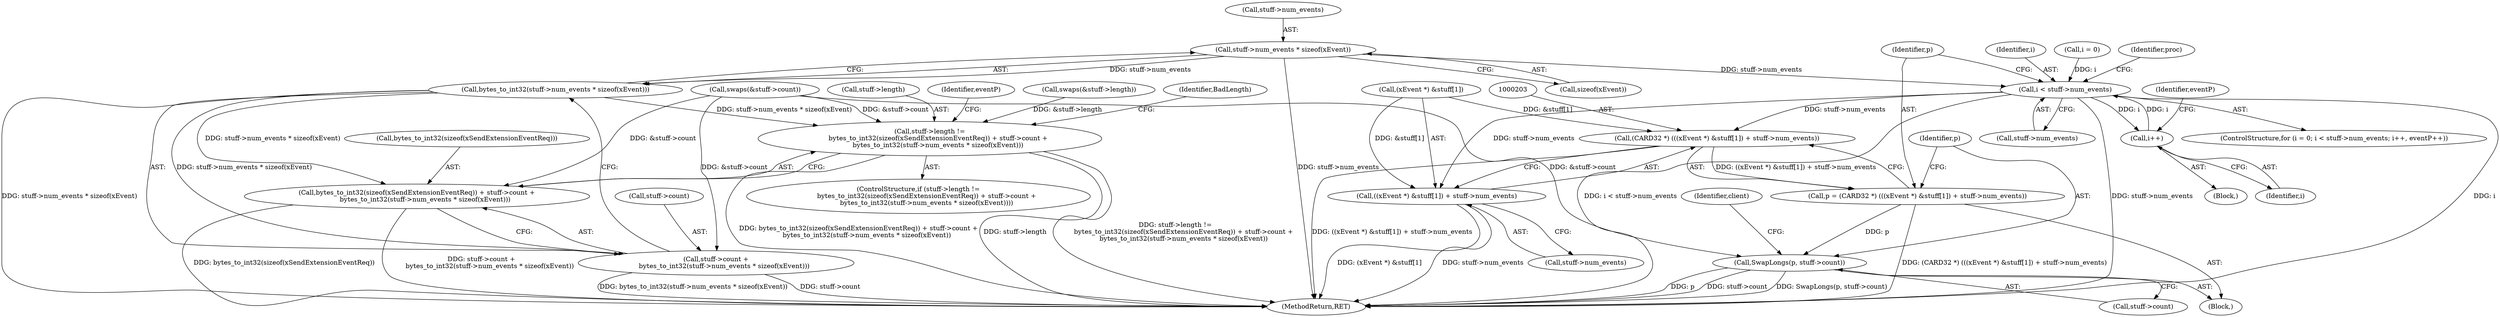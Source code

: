 digraph "0_xserver_05442de962d3dc624f79fc1a00eca3ffc5489ced@API" {
"1000142" [label="(Call,stuff->num_events * sizeof(xEvent))"];
"1000141" [label="(Call,bytes_to_int32(stuff->num_events * sizeof(xEvent)))"];
"1000129" [label="(Call,stuff->length !=\n        bytes_to_int32(sizeof(xSendExtensionEventReq)) + stuff->count +\n        bytes_to_int32(stuff->num_events * sizeof(xEvent)))"];
"1000133" [label="(Call,bytes_to_int32(sizeof(xSendExtensionEventReq)) + stuff->count +\n        bytes_to_int32(stuff->num_events * sizeof(xEvent)))"];
"1000137" [label="(Call,stuff->count +\n        bytes_to_int32(stuff->num_events * sizeof(xEvent)))"];
"1000162" [label="(Call,i < stuff->num_events)"];
"1000168" [label="(Call,i++)"];
"1000202" [label="(Call,(CARD32 *) (((xEvent *) &stuff[1]) + stuff->num_events))"];
"1000200" [label="(Call,p = (CARD32 *) (((xEvent *) &stuff[1]) + stuff->num_events))"];
"1000214" [label="(Call,SwapLongs(p, stuff->count))"];
"1000204" [label="(Call,((xEvent *) &stuff[1]) + stuff->num_events)"];
"1000158" [label="(ControlStructure,for (i = 0; i < stuff->num_events; i++, eventP++))"];
"1000221" [label="(Identifier,client)"];
"1000169" [label="(Identifier,i)"];
"1000174" [label="(Identifier,proc)"];
"1000163" [label="(Identifier,i)"];
"1000211" [label="(Call,stuff->num_events)"];
"1000146" [label="(Call,sizeof(xEvent))"];
"1000200" [label="(Call,p = (CARD32 *) (((xEvent *) &stuff[1]) + stuff->num_events))"];
"1000205" [label="(Call,(xEvent *) &stuff[1])"];
"1000123" [label="(Call,swaps(&stuff->count))"];
"1000142" [label="(Call,stuff->num_events * sizeof(xEvent))"];
"1000222" [label="(MethodReturn,RET)"];
"1000138" [label="(Call,stuff->count)"];
"1000141" [label="(Call,bytes_to_int32(stuff->num_events * sizeof(xEvent)))"];
"1000149" [label="(Identifier,BadLength)"];
"1000143" [label="(Call,stuff->num_events)"];
"1000214" [label="(Call,SwapLongs(p, stuff->count))"];
"1000130" [label="(Call,stuff->length)"];
"1000171" [label="(Identifier,eventP)"];
"1000216" [label="(Call,stuff->count)"];
"1000162" [label="(Call,i < stuff->num_events)"];
"1000151" [label="(Identifier,eventP)"];
"1000111" [label="(Call,swaps(&stuff->length))"];
"1000134" [label="(Call,bytes_to_int32(sizeof(xSendExtensionEventReq)))"];
"1000137" [label="(Call,stuff->count +\n        bytes_to_int32(stuff->num_events * sizeof(xEvent)))"];
"1000201" [label="(Identifier,p)"];
"1000202" [label="(Call,(CARD32 *) (((xEvent *) &stuff[1]) + stuff->num_events))"];
"1000168" [label="(Call,i++)"];
"1000133" [label="(Call,bytes_to_int32(sizeof(xSendExtensionEventReq)) + stuff->count +\n        bytes_to_int32(stuff->num_events * sizeof(xEvent)))"];
"1000159" [label="(Call,i = 0)"];
"1000103" [label="(Block,)"];
"1000164" [label="(Call,stuff->num_events)"];
"1000129" [label="(Call,stuff->length !=\n        bytes_to_int32(sizeof(xSendExtensionEventReq)) + stuff->count +\n        bytes_to_int32(stuff->num_events * sizeof(xEvent)))"];
"1000128" [label="(ControlStructure,if (stuff->length !=\n        bytes_to_int32(sizeof(xSendExtensionEventReq)) + stuff->count +\n        bytes_to_int32(stuff->num_events * sizeof(xEvent))))"];
"1000204" [label="(Call,((xEvent *) &stuff[1]) + stuff->num_events)"];
"1000215" [label="(Identifier,p)"];
"1000167" [label="(Block,)"];
"1000142" -> "1000141"  [label="AST: "];
"1000142" -> "1000146"  [label="CFG: "];
"1000143" -> "1000142"  [label="AST: "];
"1000146" -> "1000142"  [label="AST: "];
"1000141" -> "1000142"  [label="CFG: "];
"1000142" -> "1000222"  [label="DDG: stuff->num_events"];
"1000142" -> "1000141"  [label="DDG: stuff->num_events"];
"1000142" -> "1000162"  [label="DDG: stuff->num_events"];
"1000141" -> "1000137"  [label="AST: "];
"1000137" -> "1000141"  [label="CFG: "];
"1000141" -> "1000222"  [label="DDG: stuff->num_events * sizeof(xEvent)"];
"1000141" -> "1000129"  [label="DDG: stuff->num_events * sizeof(xEvent)"];
"1000141" -> "1000133"  [label="DDG: stuff->num_events * sizeof(xEvent)"];
"1000141" -> "1000137"  [label="DDG: stuff->num_events * sizeof(xEvent)"];
"1000129" -> "1000128"  [label="AST: "];
"1000129" -> "1000133"  [label="CFG: "];
"1000130" -> "1000129"  [label="AST: "];
"1000133" -> "1000129"  [label="AST: "];
"1000149" -> "1000129"  [label="CFG: "];
"1000151" -> "1000129"  [label="CFG: "];
"1000129" -> "1000222"  [label="DDG: stuff->length"];
"1000129" -> "1000222"  [label="DDG: stuff->length !=\n        bytes_to_int32(sizeof(xSendExtensionEventReq)) + stuff->count +\n        bytes_to_int32(stuff->num_events * sizeof(xEvent))"];
"1000129" -> "1000222"  [label="DDG: bytes_to_int32(sizeof(xSendExtensionEventReq)) + stuff->count +\n        bytes_to_int32(stuff->num_events * sizeof(xEvent))"];
"1000111" -> "1000129"  [label="DDG: &stuff->length"];
"1000123" -> "1000129"  [label="DDG: &stuff->count"];
"1000133" -> "1000137"  [label="CFG: "];
"1000134" -> "1000133"  [label="AST: "];
"1000137" -> "1000133"  [label="AST: "];
"1000133" -> "1000222"  [label="DDG: bytes_to_int32(sizeof(xSendExtensionEventReq))"];
"1000133" -> "1000222"  [label="DDG: stuff->count +\n        bytes_to_int32(stuff->num_events * sizeof(xEvent))"];
"1000123" -> "1000133"  [label="DDG: &stuff->count"];
"1000138" -> "1000137"  [label="AST: "];
"1000137" -> "1000222"  [label="DDG: stuff->count"];
"1000137" -> "1000222"  [label="DDG: bytes_to_int32(stuff->num_events * sizeof(xEvent))"];
"1000123" -> "1000137"  [label="DDG: &stuff->count"];
"1000162" -> "1000158"  [label="AST: "];
"1000162" -> "1000164"  [label="CFG: "];
"1000163" -> "1000162"  [label="AST: "];
"1000164" -> "1000162"  [label="AST: "];
"1000174" -> "1000162"  [label="CFG: "];
"1000201" -> "1000162"  [label="CFG: "];
"1000162" -> "1000222"  [label="DDG: stuff->num_events"];
"1000162" -> "1000222"  [label="DDG: i"];
"1000162" -> "1000222"  [label="DDG: i < stuff->num_events"];
"1000168" -> "1000162"  [label="DDG: i"];
"1000159" -> "1000162"  [label="DDG: i"];
"1000162" -> "1000168"  [label="DDG: i"];
"1000162" -> "1000202"  [label="DDG: stuff->num_events"];
"1000162" -> "1000204"  [label="DDG: stuff->num_events"];
"1000168" -> "1000167"  [label="AST: "];
"1000168" -> "1000169"  [label="CFG: "];
"1000169" -> "1000168"  [label="AST: "];
"1000171" -> "1000168"  [label="CFG: "];
"1000202" -> "1000200"  [label="AST: "];
"1000202" -> "1000204"  [label="CFG: "];
"1000203" -> "1000202"  [label="AST: "];
"1000204" -> "1000202"  [label="AST: "];
"1000200" -> "1000202"  [label="CFG: "];
"1000202" -> "1000222"  [label="DDG: ((xEvent *) &stuff[1]) + stuff->num_events"];
"1000202" -> "1000200"  [label="DDG: ((xEvent *) &stuff[1]) + stuff->num_events"];
"1000205" -> "1000202"  [label="DDG: &stuff[1]"];
"1000200" -> "1000103"  [label="AST: "];
"1000201" -> "1000200"  [label="AST: "];
"1000215" -> "1000200"  [label="CFG: "];
"1000200" -> "1000222"  [label="DDG: (CARD32 *) (((xEvent *) &stuff[1]) + stuff->num_events)"];
"1000200" -> "1000214"  [label="DDG: p"];
"1000214" -> "1000103"  [label="AST: "];
"1000214" -> "1000216"  [label="CFG: "];
"1000215" -> "1000214"  [label="AST: "];
"1000216" -> "1000214"  [label="AST: "];
"1000221" -> "1000214"  [label="CFG: "];
"1000214" -> "1000222"  [label="DDG: stuff->count"];
"1000214" -> "1000222"  [label="DDG: SwapLongs(p, stuff->count)"];
"1000214" -> "1000222"  [label="DDG: p"];
"1000123" -> "1000214"  [label="DDG: &stuff->count"];
"1000204" -> "1000211"  [label="CFG: "];
"1000205" -> "1000204"  [label="AST: "];
"1000211" -> "1000204"  [label="AST: "];
"1000204" -> "1000222"  [label="DDG: stuff->num_events"];
"1000204" -> "1000222"  [label="DDG: (xEvent *) &stuff[1]"];
"1000205" -> "1000204"  [label="DDG: &stuff[1]"];
}
